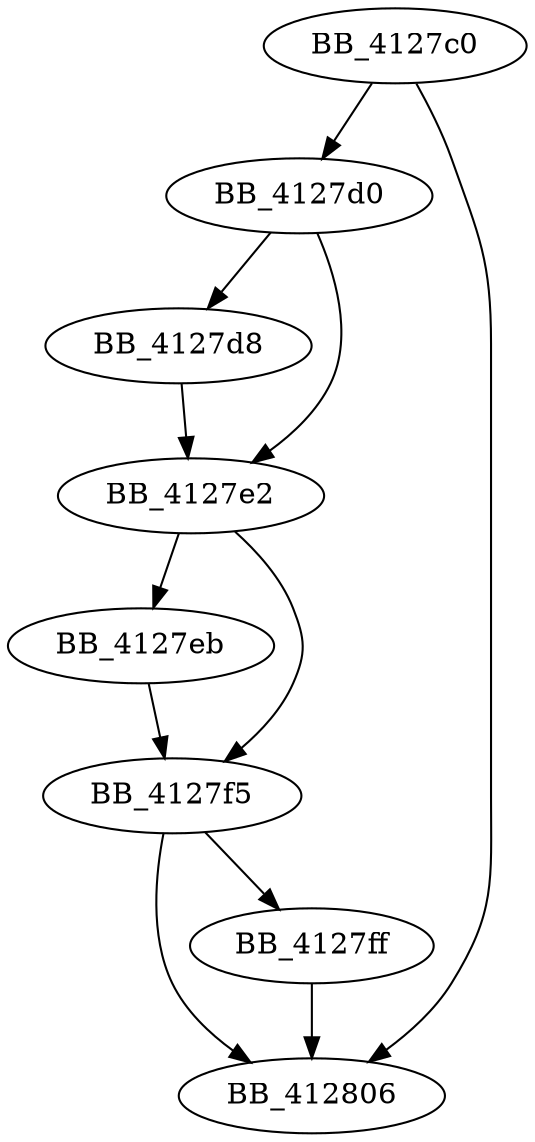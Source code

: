 DiGraph sub_4127C0{
BB_4127c0->BB_4127d0
BB_4127c0->BB_412806
BB_4127d0->BB_4127d8
BB_4127d0->BB_4127e2
BB_4127d8->BB_4127e2
BB_4127e2->BB_4127eb
BB_4127e2->BB_4127f5
BB_4127eb->BB_4127f5
BB_4127f5->BB_4127ff
BB_4127f5->BB_412806
BB_4127ff->BB_412806
}
